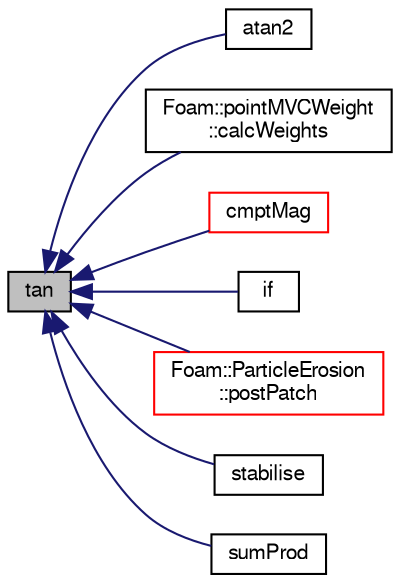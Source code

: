 digraph "tan"
{
  bgcolor="transparent";
  edge [fontname="FreeSans",fontsize="10",labelfontname="FreeSans",labelfontsize="10"];
  node [fontname="FreeSans",fontsize="10",shape=record];
  rankdir="LR";
  Node37549 [label="tan",height=0.2,width=0.4,color="black", fillcolor="grey75", style="filled", fontcolor="black"];
  Node37549 -> Node37550 [dir="back",color="midnightblue",fontsize="10",style="solid",fontname="FreeSans"];
  Node37550 [label="atan2",height=0.2,width=0.4,color="black",URL="$a21124.html#a9d45ac659e1f4191f75f0fe34ad7f596"];
  Node37549 -> Node37551 [dir="back",color="midnightblue",fontsize="10",style="solid",fontname="FreeSans"];
  Node37551 [label="Foam::pointMVCWeight\l::calcWeights",height=0.2,width=0.4,color="black",URL="$a22950.html#af3c276437963c5e9ad103086ac535d48",tooltip="Calculate weights from single face&#39;s vertices only. "];
  Node37549 -> Node37552 [dir="back",color="midnightblue",fontsize="10",style="solid",fontname="FreeSans"];
  Node37552 [label="cmptMag",height=0.2,width=0.4,color="red",URL="$a12539.html#a9180528922650a6b9a3b302e27e621b9"];
  Node37549 -> Node37607 [dir="back",color="midnightblue",fontsize="10",style="solid",fontname="FreeSans"];
  Node37607 [label="if",height=0.2,width=0.4,color="black",URL="$a17900.html#ad0f5714c80a40fa804039f31f12ea6ad"];
  Node37549 -> Node37608 [dir="back",color="midnightblue",fontsize="10",style="solid",fontname="FreeSans"];
  Node37608 [label="Foam::ParticleErosion\l::postPatch",height=0.2,width=0.4,color="red",URL="$a23986.html#a77147582d9be96def68967af52d9784b",tooltip="Post-patch hook. "];
  Node37549 -> Node37611 [dir="back",color="midnightblue",fontsize="10",style="solid",fontname="FreeSans"];
  Node37611 [label="stabilise",height=0.2,width=0.4,color="black",URL="$a21124.html#a0f54b8f830b5ec7eb36ed5ccda6d7b1e"];
  Node37549 -> Node37612 [dir="back",color="midnightblue",fontsize="10",style="solid",fontname="FreeSans"];
  Node37612 [label="sumProd",height=0.2,width=0.4,color="black",URL="$a21124.html#a5b480f6156c25bef4de87d86094e87ea"];
}
